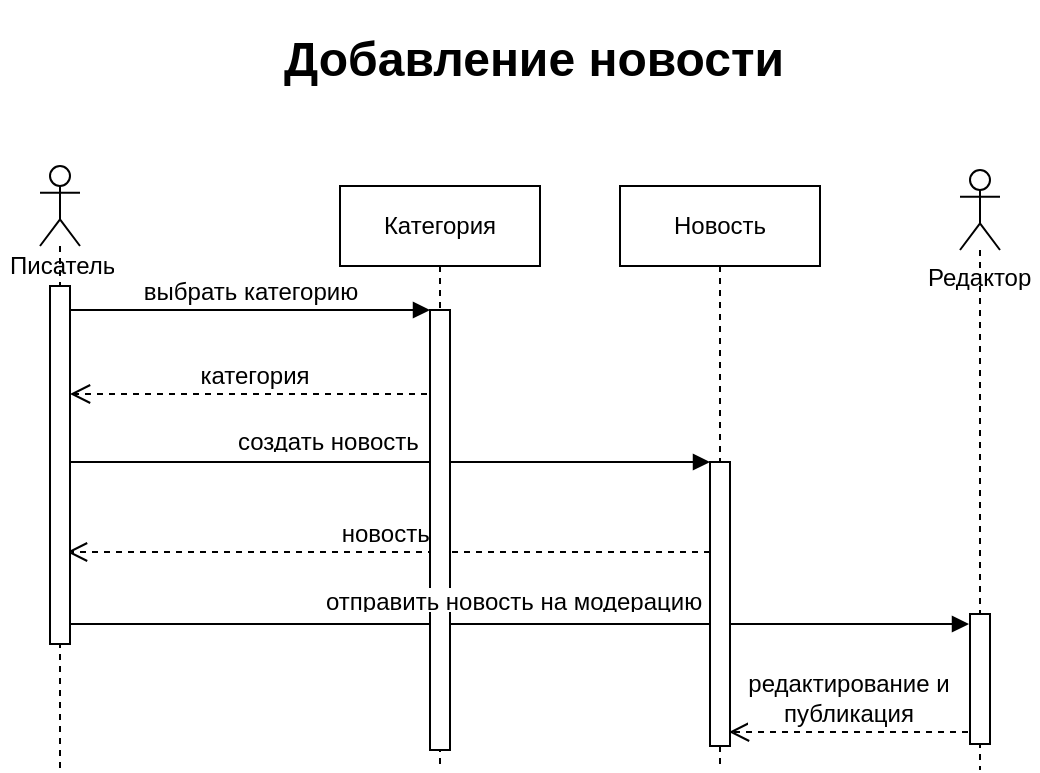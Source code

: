 <mxfile version="20.3.7" type="device"><diagram id="lvrfXdEU_bVxQZk4iSfI" name="Страница 1"><mxGraphModel dx="1422" dy="794" grid="1" gridSize="10" guides="1" tooltips="1" connect="1" arrows="1" fold="1" page="1" pageScale="1" pageWidth="827" pageHeight="1169" math="0" shadow="0"><root><mxCell id="0"/><mxCell id="1" parent="0"/><mxCell id="fm5H5PnYkCLiDNpPYht9-28" value="" style="html=1;verticalAlign=bottom;endArrow=block;rounded=0;fontSize=12;" edge="1" parent="1"><mxGeometry width="80" relative="1" as="geometry"><mxPoint x="175" y="430" as="sourcePoint"/><mxPoint x="624.5" y="430" as="targetPoint"/></mxGeometry></mxCell><mxCell id="fm5H5PnYkCLiDNpPYht9-22" value="новость&amp;nbsp;" style="html=1;verticalAlign=bottom;endArrow=open;dashed=1;endSize=8;rounded=0;fontSize=12;" edge="1" parent="1"><mxGeometry relative="1" as="geometry"><mxPoint x="173.5" y="394" as="targetPoint"/><mxPoint x="495" y="394" as="sourcePoint"/></mxGeometry></mxCell><mxCell id="fm5H5PnYkCLiDNpPYht9-21" value="" style="html=1;verticalAlign=bottom;endArrow=block;entryX=0;entryY=0;rounded=0;fontSize=12;" edge="1" target="fm5H5PnYkCLiDNpPYht9-20" parent="1" source="fm5H5PnYkCLiDNpPYht9-2"><mxGeometry relative="1" as="geometry"><mxPoint x="425" y="349" as="sourcePoint"/></mxGeometry></mxCell><mxCell id="fm5H5PnYkCLiDNpPYht9-18" value="категория" style="html=1;verticalAlign=bottom;endArrow=open;dashed=1;endSize=8;rounded=0;fontSize=12;" edge="1" parent="1"><mxGeometry relative="1" as="geometry"><mxPoint x="175" y="315" as="targetPoint"/><mxPoint x="359.5" y="315" as="sourcePoint"/></mxGeometry></mxCell><mxCell id="fm5H5PnYkCLiDNpPYht9-1" value="Категория" style="shape=umlLifeline;perimeter=lifelinePerimeter;whiteSpace=wrap;html=1;container=1;collapsible=0;recursiveResize=0;outlineConnect=0;" vertex="1" parent="1"><mxGeometry x="310" y="211" width="100" height="292" as="geometry"/></mxCell><mxCell id="fm5H5PnYkCLiDNpPYht9-2" value="" style="shape=umlLifeline;participant=umlActor;perimeter=lifelinePerimeter;whiteSpace=wrap;html=1;container=1;collapsible=0;recursiveResize=0;verticalAlign=top;spacingTop=36;outlineConnect=0;" vertex="1" parent="1"><mxGeometry x="160" y="201" width="20" height="302" as="geometry"/></mxCell><mxCell id="fm5H5PnYkCLiDNpPYht9-3" value="" style="html=1;points=[];perimeter=orthogonalPerimeter;" vertex="1" parent="fm5H5PnYkCLiDNpPYht9-2"><mxGeometry x="5" y="60" width="10" height="179" as="geometry"/></mxCell><mxCell id="fm5H5PnYkCLiDNpPYht9-4" value="&lt;h1&gt;&lt;span style=&quot;font-weight: normal;&quot;&gt;&lt;font style=&quot;font-size: 12px;&quot;&gt;Писатель&lt;/font&gt;&lt;/span&gt;&lt;/h1&gt;" style="text;html=1;strokeColor=none;fillColor=none;spacing=5;spacingTop=-20;whiteSpace=wrap;overflow=hidden;rounded=0;" vertex="1" parent="1"><mxGeometry x="140" y="227" width="60" height="30" as="geometry"/></mxCell><mxCell id="fm5H5PnYkCLiDNpPYht9-16" value="" style="html=1;points=[];perimeter=orthogonalPerimeter;fontSize=12;" vertex="1" parent="1"><mxGeometry x="355" y="273" width="10" height="220" as="geometry"/></mxCell><mxCell id="fm5H5PnYkCLiDNpPYht9-17" value="выбрать категорию" style="html=1;verticalAlign=bottom;endArrow=block;entryX=0;entryY=0;rounded=0;fontSize=12;" edge="1" target="fm5H5PnYkCLiDNpPYht9-16" parent="1"><mxGeometry relative="1" as="geometry"><mxPoint x="175" y="273" as="sourcePoint"/></mxGeometry></mxCell><mxCell id="fm5H5PnYkCLiDNpPYht9-19" value="Новость" style="shape=umlLifeline;perimeter=lifelinePerimeter;whiteSpace=wrap;html=1;container=1;collapsible=0;recursiveResize=0;outlineConnect=0;fontSize=12;" vertex="1" parent="1"><mxGeometry x="450" y="211" width="100" height="292" as="geometry"/></mxCell><mxCell id="fm5H5PnYkCLiDNpPYht9-20" value="" style="html=1;points=[];perimeter=orthogonalPerimeter;fontSize=12;" vertex="1" parent="fm5H5PnYkCLiDNpPYht9-19"><mxGeometry x="45" y="138" width="10" height="142" as="geometry"/></mxCell><mxCell id="fm5H5PnYkCLiDNpPYht9-23" value="&lt;h1 style=&quot;text-align: center; font-size: 12px;&quot;&gt;&lt;span style=&quot;font-weight: 400; background-color: rgb(255, 255, 255);&quot;&gt;создать новость&lt;/span&gt;&lt;/h1&gt;" style="text;html=1;strokeColor=none;fillColor=none;spacing=5;spacingTop=-20;whiteSpace=wrap;overflow=hidden;rounded=0;fontSize=12;" vertex="1" parent="1"><mxGeometry x="254" y="334" width="122" height="10" as="geometry"/></mxCell><mxCell id="fm5H5PnYkCLiDNpPYht9-26" value="" style="shape=umlLifeline;participant=umlActor;perimeter=lifelinePerimeter;whiteSpace=wrap;html=1;container=1;collapsible=0;recursiveResize=0;verticalAlign=top;spacingTop=36;outlineConnect=0;" vertex="1" parent="1"><mxGeometry x="620" y="203" width="20" height="300" as="geometry"/></mxCell><mxCell id="fm5H5PnYkCLiDNpPYht9-27" value="" style="html=1;points=[];perimeter=orthogonalPerimeter;" vertex="1" parent="fm5H5PnYkCLiDNpPYht9-26"><mxGeometry x="5" y="222" width="10" height="65" as="geometry"/></mxCell><mxCell id="fm5H5PnYkCLiDNpPYht9-29" value="&lt;h1 style=&quot;text-align: center; font-size: 12px;&quot;&gt;&lt;span style=&quot;font-weight: 400; background-color: rgb(255, 255, 255);&quot;&gt;отправить новость на модерацию&lt;/span&gt;&lt;/h1&gt;" style="text;html=1;strokeColor=none;fillColor=none;spacing=5;spacingTop=-20;whiteSpace=wrap;overflow=hidden;rounded=0;fontSize=12;" vertex="1" parent="1"><mxGeometry x="298" y="414" width="210" height="10" as="geometry"/></mxCell><mxCell id="fm5H5PnYkCLiDNpPYht9-30" value="редактирование и&lt;br&gt;публикация" style="html=1;verticalAlign=bottom;endArrow=open;dashed=1;endSize=8;rounded=0;fontSize=12;" edge="1" parent="1"><mxGeometry relative="1" as="geometry"><mxPoint x="624" y="484" as="sourcePoint"/><mxPoint x="504.5" y="484" as="targetPoint"/></mxGeometry></mxCell><mxCell id="fm5H5PnYkCLiDNpPYht9-31" value="&lt;h1&gt;&lt;span style=&quot;font-weight: normal;&quot;&gt;&lt;font style=&quot;font-size: 12px;&quot;&gt;Редактор&lt;/font&gt;&lt;/span&gt;&lt;/h1&gt;" style="text;html=1;strokeColor=none;fillColor=none;spacing=5;spacingTop=-20;whiteSpace=wrap;overflow=hidden;rounded=0;" vertex="1" parent="1"><mxGeometry x="599" y="233" width="60" height="30" as="geometry"/></mxCell><mxCell id="fm5H5PnYkCLiDNpPYht9-32" value="&lt;h1&gt;Добавление новости&lt;/h1&gt;" style="text;html=1;strokeColor=none;fillColor=none;spacing=5;spacingTop=-20;whiteSpace=wrap;overflow=hidden;rounded=0;" vertex="1" parent="1"><mxGeometry x="277" y="128" width="264" height="45" as="geometry"/></mxCell></root></mxGraphModel></diagram></mxfile>